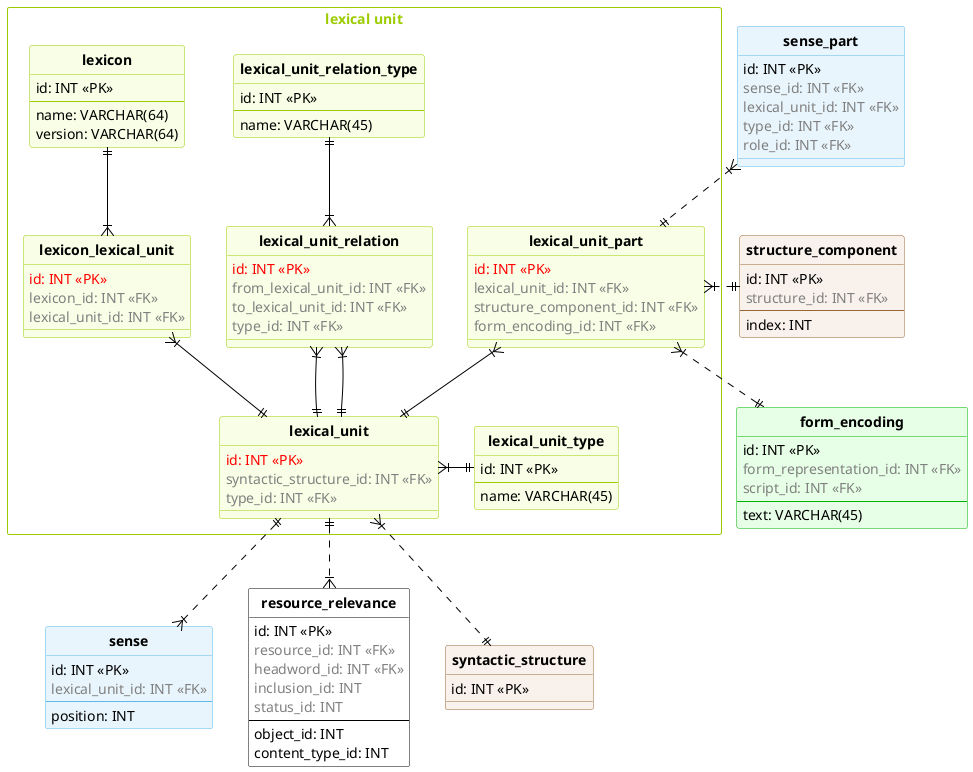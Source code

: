 @startuml ER

skinparam class {
  backgroundColor white
  backgroundColor<<sense>> #e8f5fc
  backgroundColor<<sense_frame>> #f9ecf9
  backgroundColor<<lexical_unit>> #f9ffe6
  backgroundColor<<syntactic_structure>> #f9f2ec
  backgroundColor<<morphological>> #e6ffe6
  backgroundColor<<example>> #ffffe6
  backgroundColor<<feature>> #f2f2f2
  backgroundColor<<multilingual>> #ffe6e6
  backgroundColor<<connections>> #fff0e6
  borderColor black
  borderColor<<sense>> #5FB8EC
  borderColor<<sense_frame>> #d477d4
  borderColor<<lexical_unit>> #9ccc00
  borderColor<<syntactic_structure>> #996633
  borderColor<<morphological>> #00b300
  borderColor<<example>> #cccc00
  borderColor<<feature>> #737373
  borderColor<<multilingual>> #b30000
  borderColor<<connections>> #e65c00
  arrowColor black
}

skinparam rectangle {
  backgroundColor white
  borderColor<<sense>> #5FB8EC
  borderColor<<sense_frame>> #d477d4
  borderColor<<lexical_unit>> #9ccc00
  borderColor<<syntactic_structure>> #996633
  borderColor<<morphological>> #00b300
  borderColor<<example>> #cccc00
  borderColor<<feature>> #737373
  borderColor<<multilingual>> #b30000
  borderColor<<connections>> #e65c00
}

skinparam backgroundcolor transparent
'left to right direction
hide circle
hide stereotype
'hide members


rectangle "<color:#9ccc00>lexical unit" <<lexical_unit>> {

  entity "<U+0020>**lexical_unit** " as lexical_unit <<lexical_unit>> {
    <color:#red>id: INT <<PK>>
    <color:#gray>syntactic_structure_id: INT <<FK>>
    <color:#gray>type_id: INT <<FK>>
  }

  entity "<U+0020>**lexical_unit_type** " as lexical_unit_type <<lexical_unit>> {
    id: INT <<PK>>
    --
    name: VARCHAR(45)
  }

  entity "<U+0020>**lexical_unit_part** " as lexical_unit_part <<lexical_unit>> {
    <color:red>id: INT <<PK>>
    <color:#gray>lexical_unit_id: INT <<FK>>
    <color:#gray>structure_component_id: INT <<FK>>
    <color:#gray>form_encoding_id: INT <<FK>>
  }

  entity "<U+0020>**lexicon** " as lexicon <<lexical_unit>> {
    id: INT <<PK>>
    --
    name: VARCHAR(64)
    version: VARCHAR(64)
  }

  entity "<U+0020>**lexicon_lexical_unit** " as lexicon_lexical_unit <<lexical_unit>> {
    <color:red>id: INT <<PK>>
    <color:#gray>lexicon_id: INT <<FK>>
    <color:#gray>lexical_unit_id: INT <<FK>>
  }

  entity "<U+0020>**lexical_unit_relation_type** " as lexical_unit_relation_type <<lexical_unit>> {
    id: INT <<PK>>
    --
    name: VARCHAR(45)
  }

  entity "<U+0020>**lexical_unit_relation** " as lexical_unit_relation <<lexical_unit>> {
    <color:red>id: INT <<PK>>
    <color:#gray>from_lexical_unit_id: INT <<FK>>
    <color:#gray>to_lexical_unit_id: INT <<FK>>
    <color:#gray>type_id: INT <<FK>>
  }
  
  lexical_unit_part }|--|| lexical_unit

  lexical_unit }|-right-|| lexical_unit_type

  lexicon_lexical_unit }|-up-|| lexicon
  lexicon_lexical_unit }|--|| lexical_unit

  lexical_unit_relation }|-up-|| lexical_unit_relation_type
  lexical_unit_relation }|--|| lexical_unit
  lexical_unit_relation }|--|| lexical_unit

}

entity "<U+0020>**sense** " as sense <<sense>> {
  id: INT <<PK>>
  <color:#gray>lexical_unit_id: INT <<FK>>
  --
  position: INT
}

entity "<U+0020>**resource_relevance** " as resource_relevance {
  id: INT <<PK>>
  <color:#gray>resource_id: INT <<FK>>
  <color:#gray>headword_id: INT <<FK>>
  <color:#gray>inclusion_id: INT
  <color:#gray>status_id: INT
  --
  object_id: INT
  content_type_id: INT
}

entity "<U+0020>**syntactic_structure** " as syntactic_structure <<syntactic_structure>> {
  id: INT <<PK>>
}

entity "<U+0020>**sense_part** " as sense_part <<sense>> {
  id: INT <<PK>>
  <color:#gray>sense_id: INT <<FK>>
  <color:#gray>lexical_unit_id: INT <<FK>>
  <color:#gray>type_id: INT <<FK>>
  <color:#gray>role_id: INT <<FK>>
}

entity "<U+0020>**form_encoding** " as form_encoding <<morphological>> {
  id: INT <<PK>>
  <color:#gray>form_representation_id: INT <<FK>>
  <color:#gray>script_id: INT <<FK>>
  --
  text: VARCHAR(45)
}

entity "<U+0020>**structure_component** " as structure_component <<syntactic_structure>> {
  id: INT <<PK>>
  <color:#gray>structure_id: INT <<FK>>
  --
  index: INT
}

sense }|.up.|| lexical_unit

sense_part }|..|| lexical_unit_part

lexical_unit_part }|.right.|| structure_component
lexical_unit_part }|..|| form_encoding

lexical_unit }|..|| syntactic_structure

resource_relevance }|.up.|| lexical_unit

@enduml